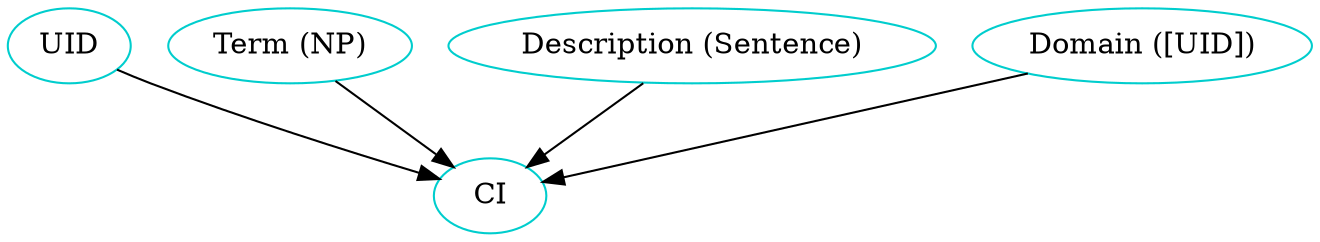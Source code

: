 digraph ci {
	/* relationships between independent and dependent components */
	CIUID -> CI;
    NPCI -> CI;
    DescCI -> CI;
    DomainCI -> CI;
    
	/* definitions for each type component */
	CI 	    [shape=oval, color=cyan3, label="CI"];
    CIUID [shape=oval, color=cyan3, label="UID"];
    NPCI [shape=oval, color=cyan3, label="Term (NP)"];
    DescCI  [shape=oval, color=cyan3, label="Description (Sentence)"];
    DomainCI [shape=oval, color=cyan3, label="Domain ([UID])"];

}

/* dot -Tpng sample.dot -o sample.png */
